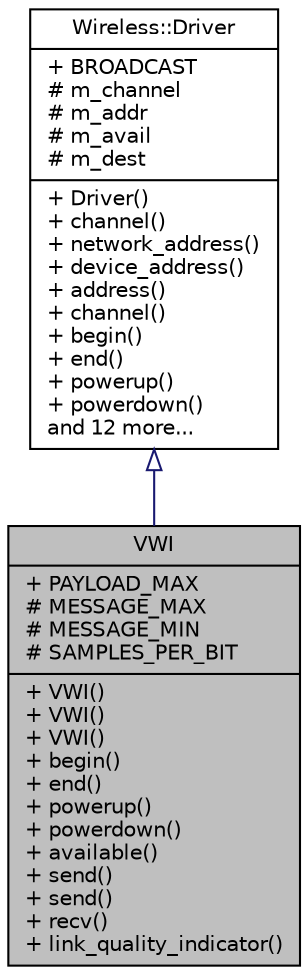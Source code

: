 digraph "VWI"
{
  edge [fontname="Helvetica",fontsize="10",labelfontname="Helvetica",labelfontsize="10"];
  node [fontname="Helvetica",fontsize="10",shape=record];
  Node1 [label="{VWI\n|+ PAYLOAD_MAX\l# MESSAGE_MAX\l# MESSAGE_MIN\l# SAMPLES_PER_BIT\l|+ VWI()\l+ VWI()\l+ VWI()\l+ begin()\l+ end()\l+ powerup()\l+ powerdown()\l+ available()\l+ send()\l+ send()\l+ recv()\l+ link_quality_indicator()\l}",height=0.2,width=0.4,color="black", fillcolor="grey75", style="filled", fontcolor="black"];
  Node2 -> Node1 [dir="back",color="midnightblue",fontsize="10",style="solid",arrowtail="onormal",fontname="Helvetica"];
  Node2 [label="{Wireless::Driver\n|+ BROADCAST\l# m_channel\l# m_addr\l# m_avail\l# m_dest\l|+ Driver()\l+ channel()\l+ network_address()\l+ device_address()\l+ address()\l+ channel()\l+ begin()\l+ end()\l+ powerup()\l+ powerdown()\land 12 more...\l}",height=0.2,width=0.4,color="black", fillcolor="white", style="filled",URL="$df/d58/classWireless_1_1Driver.html"];
}
